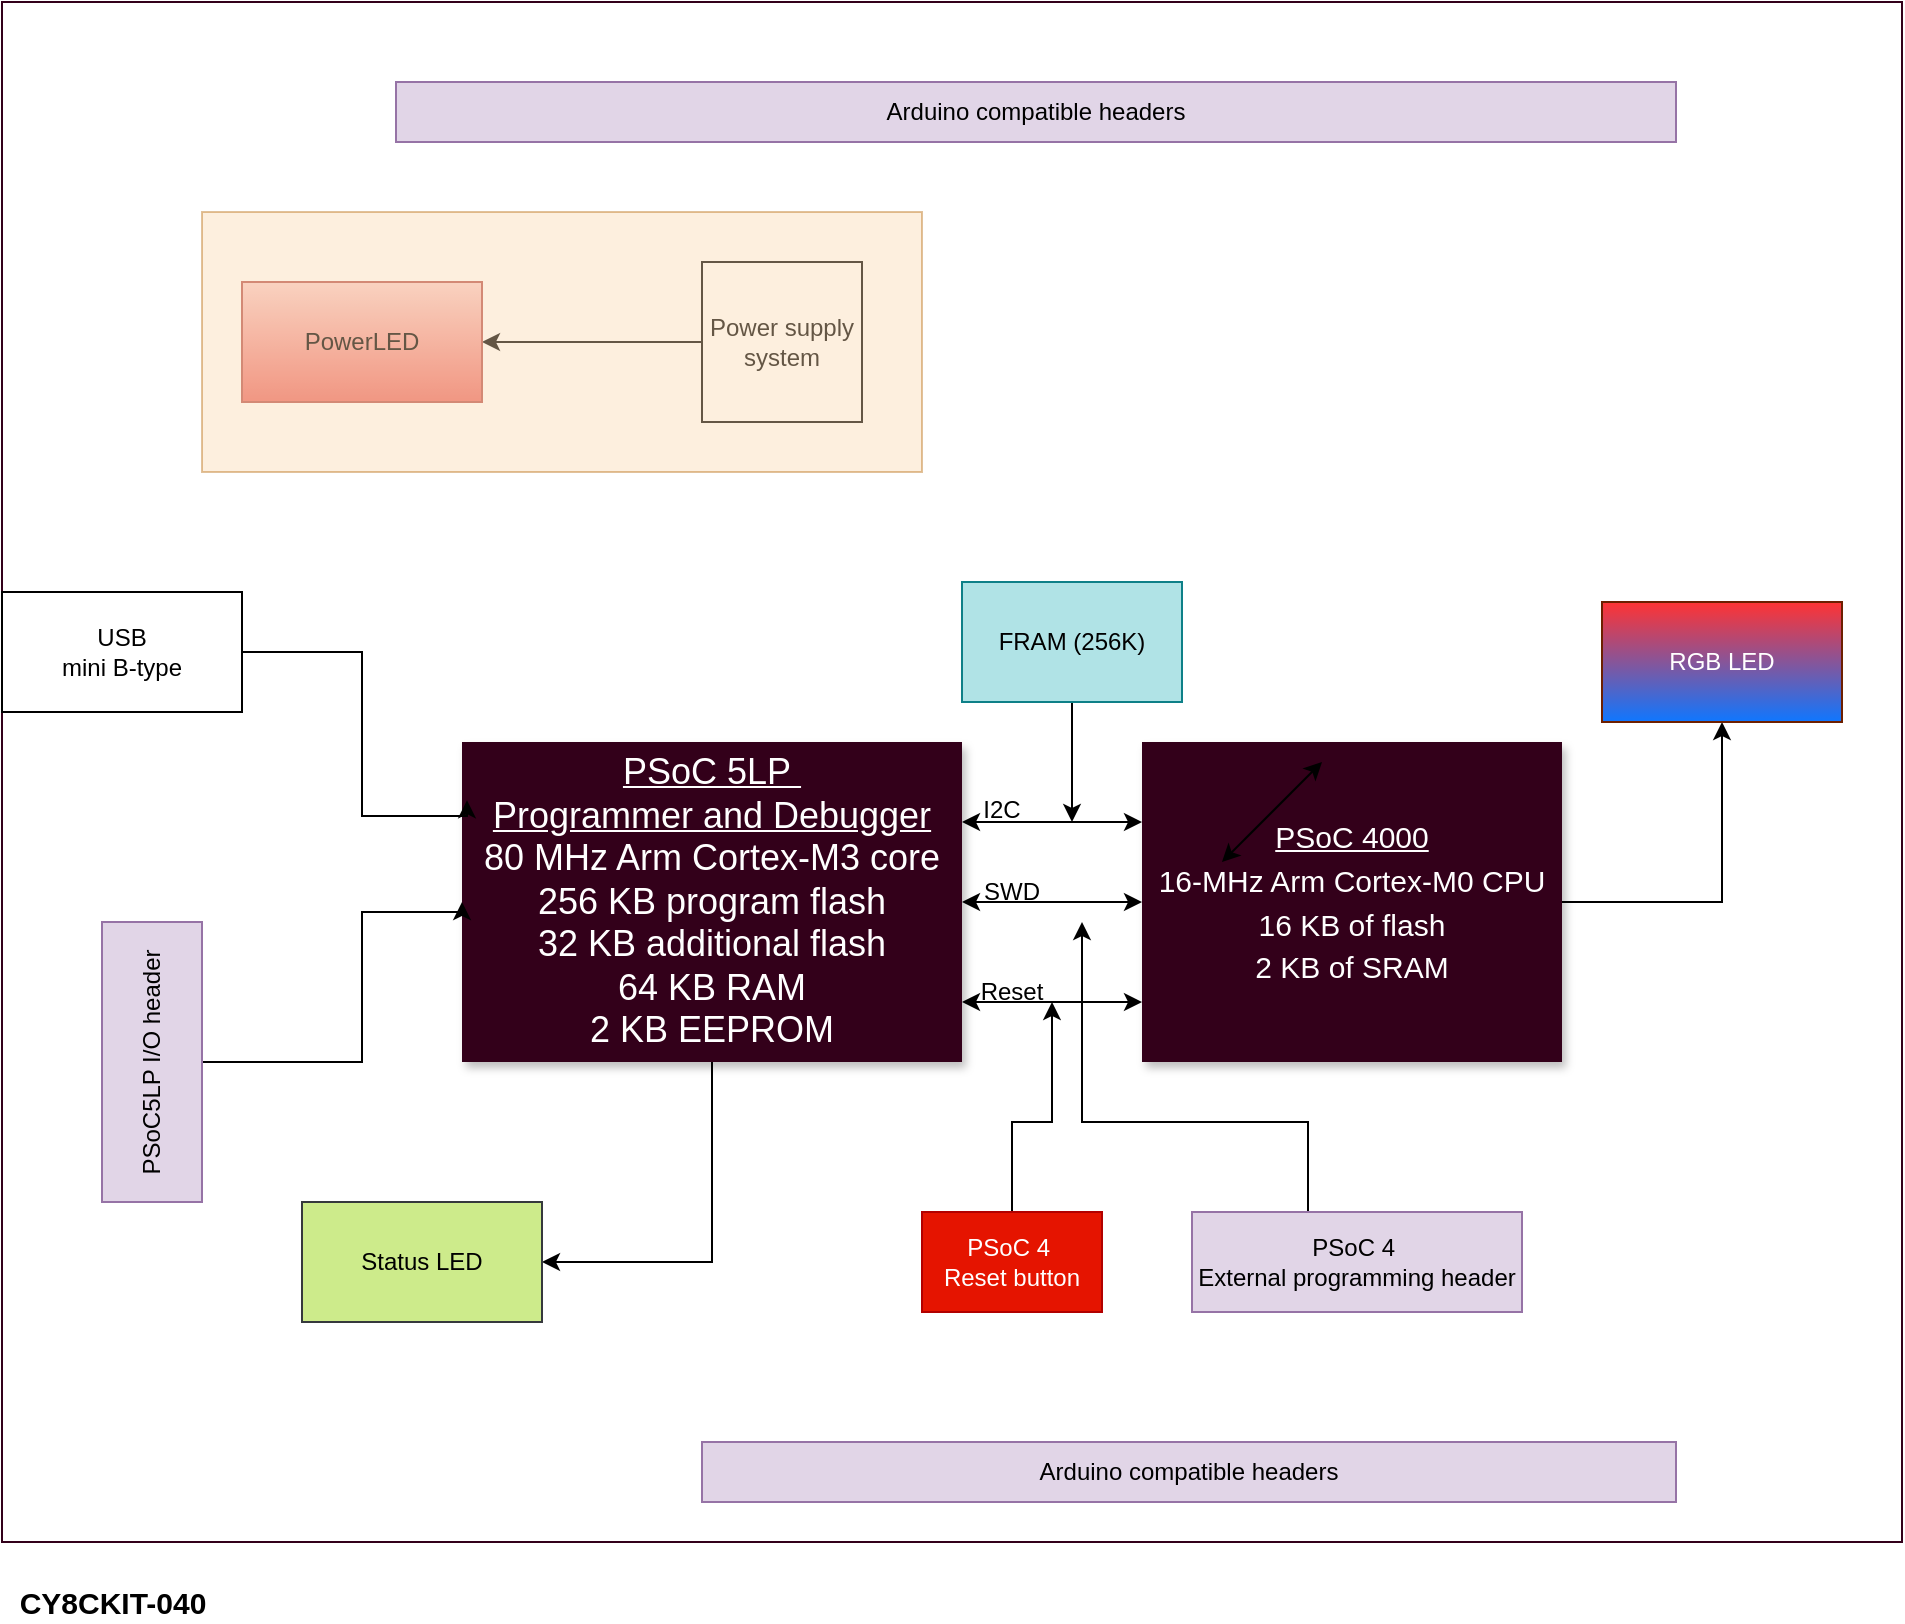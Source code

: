 <mxfile version="17.4.0" type="device"><diagram name="week2_HW_BD" id="yVX0ufdin4nox9WBfCRm"><mxGraphModel dx="1902" dy="1106" grid="1" gridSize="10" guides="1" tooltips="1" connect="1" arrows="1" fold="1" page="1" pageScale="1.5" pageWidth="1169" pageHeight="826" background="none" math="0" shadow="0"><root><mxCell id="bPBNqEUvW-ROEOo-as2--0" style=";html=1;"/><mxCell id="bPBNqEUvW-ROEOo-as2--1" style=";html=1;" parent="bPBNqEUvW-ROEOo-as2--0"/><mxCell id="bPBNqEUvW-ROEOo-as2--20" value="" style="rounded=0;whiteSpace=wrap;html=1;fontSize=14;fontColor=#FFFFFF;strokeColor=#33001A;fillColor=#FFFFFF;" parent="bPBNqEUvW-ROEOo-as2--1" vertex="1"><mxGeometry x="360" y="230" width="950" height="770" as="geometry"/></mxCell><mxCell id="9E1-jaqKHr2hUYHqNhQ0-15" style="edgeStyle=orthogonalEdgeStyle;rounded=0;orthogonalLoop=1;jettySize=auto;html=1;" parent="bPBNqEUvW-ROEOo-as2--1" source="9E1-jaqKHr2hUYHqNhQ0-0" target="9E1-jaqKHr2hUYHqNhQ0-6" edge="1"><mxGeometry relative="1" as="geometry"/></mxCell><mxCell id="9E1-jaqKHr2hUYHqNhQ0-0" value="&lt;u style=&quot;color: rgb(255 , 255 , 255)&quot;&gt;&lt;span style=&quot;font-size: 15px&quot;&gt;PSoC 4000&lt;/span&gt;&lt;/u&gt;&lt;br style=&quot;color: rgb(255 , 255 , 255)&quot;&gt;&lt;div style=&quot;color: rgb(255 , 255 , 255)&quot;&gt;&lt;span style=&quot;font-size: 15px&quot;&gt;16-MHz Arm Cortex-M0 CPU&lt;/span&gt;&lt;/div&gt;&lt;div style=&quot;color: rgb(255 , 255 , 255)&quot;&gt;&lt;span style=&quot;font-size: 15px&quot;&gt;16 KB of flash&lt;/span&gt;&lt;/div&gt;&lt;div style=&quot;color: rgb(255 , 255 , 255)&quot;&gt;&lt;span style=&quot;font-size: 15px&quot;&gt;2 KB of SRAM&lt;/span&gt;&lt;/div&gt;" style="whiteSpace=wrap;html=1;shadow=1;fontSize=18;fillColor=#33001A;strokeColor=none;" parent="bPBNqEUvW-ROEOo-as2--1" vertex="1"><mxGeometry x="930" y="600" width="210" height="160" as="geometry"/></mxCell><mxCell id="9E1-jaqKHr2hUYHqNhQ0-20" style="edgeStyle=orthogonalEdgeStyle;rounded=0;orthogonalLoop=1;jettySize=auto;html=1;entryX=1;entryY=0.5;entryDx=0;entryDy=0;exitX=0.5;exitY=1;exitDx=0;exitDy=0;" parent="bPBNqEUvW-ROEOo-as2--1" source="9E1-jaqKHr2hUYHqNhQ0-1" target="9E1-jaqKHr2hUYHqNhQ0-16" edge="1"><mxGeometry relative="1" as="geometry"/></mxCell><mxCell id="9E1-jaqKHr2hUYHqNhQ0-1" value="&lt;font color=&quot;#ffffff&quot;&gt;&lt;u&gt;PSoC 5LP&amp;nbsp;&lt;br&gt;Programmer and Debugger&lt;/u&gt;&lt;br&gt;&lt;div&gt;80 MHz Arm Cortex-M3 core&lt;/div&gt;&lt;div&gt;256 KB program flash&lt;/div&gt;&lt;div&gt;32 KB additional flash&lt;/div&gt;&lt;div&gt;64 KB RAM&lt;/div&gt;&lt;div&gt;2 KB EEPROM&lt;/div&gt;&lt;/font&gt;" style="whiteSpace=wrap;html=1;shadow=1;fontSize=18;fillColor=#33001A;strokeColor=none;" parent="bPBNqEUvW-ROEOo-as2--1" vertex="1"><mxGeometry x="590" y="600" width="250" height="160" as="geometry"/></mxCell><mxCell id="9E1-jaqKHr2hUYHqNhQ0-2" value="" style="endArrow=classic;startArrow=classic;html=1;rounded=0;" parent="bPBNqEUvW-ROEOo-as2--1" edge="1"><mxGeometry width="50" height="50" relative="1" as="geometry"><mxPoint x="970" y="660" as="sourcePoint"/><mxPoint x="1020" y="610" as="targetPoint"/></mxGeometry></mxCell><mxCell id="9E1-jaqKHr2hUYHqNhQ0-5" value="" style="endArrow=classic;startArrow=classic;html=1;rounded=0;exitX=1;exitY=0.5;exitDx=0;exitDy=0;entryX=0;entryY=0.5;entryDx=0;entryDy=0;" parent="bPBNqEUvW-ROEOo-as2--1" source="9E1-jaqKHr2hUYHqNhQ0-1" target="9E1-jaqKHr2hUYHqNhQ0-0" edge="1"><mxGeometry width="50" height="50" relative="1" as="geometry"><mxPoint x="970" y="660" as="sourcePoint"/><mxPoint x="1020" y="610" as="targetPoint"/></mxGeometry></mxCell><mxCell id="9E1-jaqKHr2hUYHqNhQ0-6" value="RGB LED" style="rounded=0;whiteSpace=wrap;html=1;fillColor=#FF3333;strokeColor=#6D1F00;fontColor=#ffffff;gradientColor=#0F77FF;" parent="bPBNqEUvW-ROEOo-as2--1" vertex="1"><mxGeometry x="1160" y="530" width="120" height="60" as="geometry"/></mxCell><mxCell id="9E1-jaqKHr2hUYHqNhQ0-12" style="edgeStyle=orthogonalEdgeStyle;rounded=0;orthogonalLoop=1;jettySize=auto;html=1;" parent="bPBNqEUvW-ROEOo-as2--1" source="9E1-jaqKHr2hUYHqNhQ0-7" edge="1"><mxGeometry relative="1" as="geometry"><mxPoint x="885" y="730" as="targetPoint"/><Array as="points"><mxPoint x="865" y="790"/><mxPoint x="885" y="790"/></Array></mxGeometry></mxCell><mxCell id="9E1-jaqKHr2hUYHqNhQ0-7" value="PSoC 4&amp;nbsp;&lt;br&gt;Reset button" style="rounded=0;whiteSpace=wrap;html=1;fillColor=#e51400;fontColor=#ffffff;strokeColor=#B20000;" parent="bPBNqEUvW-ROEOo-as2--1" vertex="1"><mxGeometry x="820" y="835" width="90" height="50" as="geometry"/></mxCell><mxCell id="9E1-jaqKHr2hUYHqNhQ0-14" style="edgeStyle=orthogonalEdgeStyle;rounded=0;orthogonalLoop=1;jettySize=auto;html=1;exitX=1;exitY=0.5;exitDx=0;exitDy=0;entryX=0.01;entryY=0.182;entryDx=0;entryDy=0;entryPerimeter=0;" parent="bPBNqEUvW-ROEOo-as2--1" source="9E1-jaqKHr2hUYHqNhQ0-8" target="9E1-jaqKHr2hUYHqNhQ0-1" edge="1"><mxGeometry relative="1" as="geometry"><Array as="points"><mxPoint x="540" y="555"/><mxPoint x="540" y="637"/></Array></mxGeometry></mxCell><mxCell id="9E1-jaqKHr2hUYHqNhQ0-8" value="USB&lt;br&gt;mini B-type" style="rounded=0;whiteSpace=wrap;html=1;" parent="bPBNqEUvW-ROEOo-as2--1" vertex="1"><mxGeometry x="360" y="525" width="120" height="60" as="geometry"/></mxCell><mxCell id="9E1-jaqKHr2hUYHqNhQ0-9" value="" style="endArrow=classic;startArrow=classic;html=1;rounded=0;exitX=1;exitY=0.5;exitDx=0;exitDy=0;entryX=0;entryY=0.5;entryDx=0;entryDy=0;" parent="bPBNqEUvW-ROEOo-as2--1" edge="1"><mxGeometry width="50" height="50" relative="1" as="geometry"><mxPoint x="840" y="730" as="sourcePoint"/><mxPoint x="930" y="730" as="targetPoint"/></mxGeometry></mxCell><mxCell id="9E1-jaqKHr2hUYHqNhQ0-13" style="edgeStyle=orthogonalEdgeStyle;rounded=0;orthogonalLoop=1;jettySize=auto;html=1;exitX=0.5;exitY=1;exitDx=0;exitDy=0;" parent="bPBNqEUvW-ROEOo-as2--1" source="9E1-jaqKHr2hUYHqNhQ0-10" edge="1"><mxGeometry relative="1" as="geometry"><mxPoint x="895" y="640" as="targetPoint"/></mxGeometry></mxCell><mxCell id="9E1-jaqKHr2hUYHqNhQ0-10" value="FRAM (256K)" style="rounded=0;whiteSpace=wrap;html=1;fillColor=#b0e3e6;strokeColor=#0e8088;" parent="bPBNqEUvW-ROEOo-as2--1" vertex="1"><mxGeometry x="840" y="520" width="110" height="60" as="geometry"/></mxCell><mxCell id="9E1-jaqKHr2hUYHqNhQ0-11" value="" style="endArrow=classic;startArrow=classic;html=1;rounded=0;exitX=1;exitY=0.5;exitDx=0;exitDy=0;entryX=0;entryY=0.5;entryDx=0;entryDy=0;" parent="bPBNqEUvW-ROEOo-as2--1" edge="1"><mxGeometry width="50" height="50" relative="1" as="geometry"><mxPoint x="840" y="640" as="sourcePoint"/><mxPoint x="930" y="640" as="targetPoint"/></mxGeometry></mxCell><mxCell id="9E1-jaqKHr2hUYHqNhQ0-16" value="Status LED" style="rounded=0;whiteSpace=wrap;html=1;fillColor=#cdeb8b;strokeColor=#36393d;" parent="bPBNqEUvW-ROEOo-as2--1" vertex="1"><mxGeometry x="510" y="830" width="120" height="60" as="geometry"/></mxCell><mxCell id="9E1-jaqKHr2hUYHqNhQ0-22" value="Arduino compatible headers" style="rounded=0;whiteSpace=wrap;html=1;fillColor=#e1d5e7;strokeColor=#9673a6;" parent="bPBNqEUvW-ROEOo-as2--1" vertex="1"><mxGeometry x="557" y="270" width="640" height="30" as="geometry"/></mxCell><mxCell id="9E1-jaqKHr2hUYHqNhQ0-23" value="Arduino compatible headers" style="rounded=0;whiteSpace=wrap;html=1;fillColor=#e1d5e7;strokeColor=#9673a6;" parent="bPBNqEUvW-ROEOo-as2--1" vertex="1"><mxGeometry x="710" y="950" width="487" height="30" as="geometry"/></mxCell><mxCell id="9E1-jaqKHr2hUYHqNhQ0-26" style="edgeStyle=orthogonalEdgeStyle;rounded=0;orthogonalLoop=1;jettySize=auto;html=1;entryX=0;entryY=0.5;entryDx=0;entryDy=0;" parent="bPBNqEUvW-ROEOo-as2--1" source="9E1-jaqKHr2hUYHqNhQ0-24" target="9E1-jaqKHr2hUYHqNhQ0-1" edge="1"><mxGeometry relative="1" as="geometry"><Array as="points"><mxPoint x="540" y="760"/><mxPoint x="540" y="685"/></Array></mxGeometry></mxCell><mxCell id="9E1-jaqKHr2hUYHqNhQ0-24" value="PSoC5LP I/O header" style="rounded=0;whiteSpace=wrap;html=1;horizontal=0;fillColor=#e1d5e7;strokeColor=#9673a6;" parent="bPBNqEUvW-ROEOo-as2--1" vertex="1"><mxGeometry x="410" y="690" width="50" height="140" as="geometry"/></mxCell><mxCell id="9E1-jaqKHr2hUYHqNhQ0-29" style="edgeStyle=orthogonalEdgeStyle;rounded=0;orthogonalLoop=1;jettySize=auto;html=1;exitX=0.5;exitY=0;exitDx=0;exitDy=0;" parent="bPBNqEUvW-ROEOo-as2--1" source="9E1-jaqKHr2hUYHqNhQ0-27" edge="1"><mxGeometry relative="1" as="geometry"><mxPoint x="900" y="690" as="targetPoint"/><Array as="points"><mxPoint x="1013" y="790"/><mxPoint x="900" y="790"/></Array></mxGeometry></mxCell><mxCell id="9E1-jaqKHr2hUYHqNhQ0-27" value="PSoC 4&amp;nbsp;&lt;br&gt;External programming header" style="rounded=0;whiteSpace=wrap;html=1;fillColor=#e1d5e7;strokeColor=#9673a6;" parent="bPBNqEUvW-ROEOo-as2--1" vertex="1"><mxGeometry x="955" y="835" width="165" height="50" as="geometry"/></mxCell><mxCell id="9E1-jaqKHr2hUYHqNhQ0-33" style="edgeStyle=orthogonalEdgeStyle;rounded=0;orthogonalLoop=1;jettySize=auto;html=1;entryX=1;entryY=0.5;entryDx=0;entryDy=0;" parent="bPBNqEUvW-ROEOo-as2--1" source="9E1-jaqKHr2hUYHqNhQ0-30" target="9E1-jaqKHr2hUYHqNhQ0-31" edge="1"><mxGeometry relative="1" as="geometry"/></mxCell><mxCell id="9E1-jaqKHr2hUYHqNhQ0-30" value="Power supply system" style="whiteSpace=wrap;html=1;aspect=fixed;" parent="bPBNqEUvW-ROEOo-as2--1" vertex="1"><mxGeometry x="710" y="360" width="80" height="80" as="geometry"/></mxCell><mxCell id="9E1-jaqKHr2hUYHqNhQ0-31" value="PowerLED" style="rounded=0;whiteSpace=wrap;html=1;fillColor=#f8cecc;strokeColor=#b85450;gradientColor=#ea6b66;" parent="bPBNqEUvW-ROEOo-as2--1" vertex="1"><mxGeometry x="480" y="370" width="120" height="60" as="geometry"/></mxCell><mxCell id="9E1-jaqKHr2hUYHqNhQ0-35" value="" style="rounded=0;whiteSpace=wrap;html=1;fillColor=#fad7ac;strokeColor=#b46504;gradientColor=none;opacity=40;" parent="bPBNqEUvW-ROEOo-as2--1" vertex="1"><mxGeometry x="460" y="335" width="360" height="130" as="geometry"/></mxCell><mxCell id="9E1-jaqKHr2hUYHqNhQ0-37" value="CY8CKIT-040" style="text;html=1;align=center;verticalAlign=middle;resizable=0;points=[];autosize=1;strokeColor=none;fillColor=none;fontSize=15;fontStyle=1" parent="bPBNqEUvW-ROEOo-as2--1" vertex="1"><mxGeometry x="360" y="1020" width="110" height="20" as="geometry"/></mxCell><mxCell id="Z9cTXy0f4QTF3HtcefyR-0" value="I2C" style="text;html=1;strokeColor=none;fillColor=none;align=center;verticalAlign=middle;whiteSpace=wrap;rounded=0;" parent="bPBNqEUvW-ROEOo-as2--1" vertex="1"><mxGeometry x="830" y="619" width="60" height="30" as="geometry"/></mxCell><mxCell id="Z9cTXy0f4QTF3HtcefyR-1" value="SWD&lt;span style=&quot;color: rgba(0 , 0 , 0 , 0) ; font-family: monospace ; font-size: 0px&quot;&gt;el%3E%3Croot%3E%3CmxCell%20id%3D%220%22%2F%3E%3CmxCell%20id%3D%221%22%20parent%3D%220%22%2F%3E%3CmxCell%20id%3D%222%22%20value%3D%22I2C%22%20style%3D%22text%3Bhtml%3D1%3BstrokeColor%3Dnone%3BfillColor%3Dnone%3Balign%3Dcenter%3BverticalAlign%3Dmiddle%3BwhiteSpace%3Dwrap%3Brounded%3D0%3B%22%20vertex%3D%221%22%20parent%3D%221%22%3E%3CmxGeometry%20x%3D%22830%22%20y%3D%22619%22%20width%3D%2260%22%20height%3D%2230%22%20as%3D%22geometry%22%2F%3E%3C%2FmxCell%3E%3C%2Froot%3E%3C%2FmxGraphModel%3E&lt;/span&gt;" style="text;html=1;strokeColor=none;fillColor=none;align=center;verticalAlign=middle;whiteSpace=wrap;rounded=0;" parent="bPBNqEUvW-ROEOo-as2--1" vertex="1"><mxGeometry x="835" y="660" width="60" height="30" as="geometry"/></mxCell><mxCell id="Z9cTXy0f4QTF3HtcefyR-2" value="Reset" style="text;html=1;strokeColor=none;fillColor=none;align=center;verticalAlign=middle;whiteSpace=wrap;rounded=0;" parent="bPBNqEUvW-ROEOo-as2--1" vertex="1"><mxGeometry x="835" y="710" width="60" height="30" as="geometry"/></mxCell></root></mxGraphModel></diagram></mxfile>